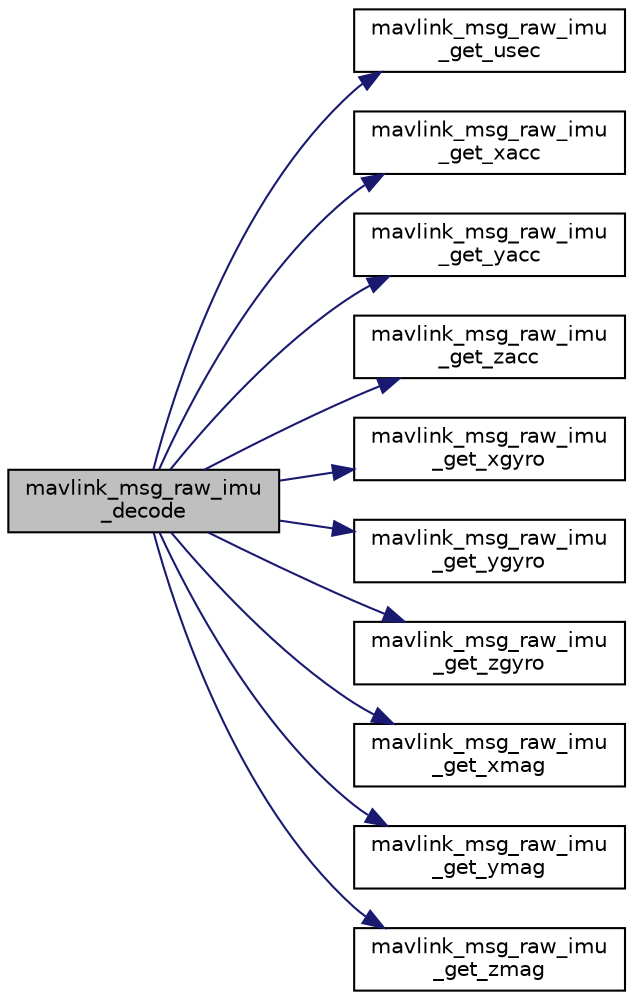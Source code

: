 digraph "mavlink_msg_raw_imu_decode"
{
 // INTERACTIVE_SVG=YES
  edge [fontname="Helvetica",fontsize="10",labelfontname="Helvetica",labelfontsize="10"];
  node [fontname="Helvetica",fontsize="10",shape=record];
  rankdir="LR";
  Node1 [label="mavlink_msg_raw_imu\l_decode",height=0.2,width=0.4,color="black", fillcolor="grey75", style="filled" fontcolor="black"];
  Node1 -> Node2 [color="midnightblue",fontsize="10",style="solid",fontname="Helvetica"];
  Node2 [label="mavlink_msg_raw_imu\l_get_usec",height=0.2,width=0.4,color="black", fillcolor="white", style="filled",URL="$v0_89_2common_2mavlink__msg__raw__imu_8h.html#a24837f691b5d8fe490757470d82fc0ca",tooltip="Send a raw_imu message. "];
  Node1 -> Node3 [color="midnightblue",fontsize="10",style="solid",fontname="Helvetica"];
  Node3 [label="mavlink_msg_raw_imu\l_get_xacc",height=0.2,width=0.4,color="black", fillcolor="white", style="filled",URL="$v0_89_2common_2mavlink__msg__raw__imu_8h.html#adcfc55c9451cb02d3f2b23ebc64e8b57",tooltip="Get field xacc from raw_imu message. "];
  Node1 -> Node4 [color="midnightblue",fontsize="10",style="solid",fontname="Helvetica"];
  Node4 [label="mavlink_msg_raw_imu\l_get_yacc",height=0.2,width=0.4,color="black", fillcolor="white", style="filled",URL="$v0_89_2common_2mavlink__msg__raw__imu_8h.html#a342b7df4c3d069cbbb5747455627179f",tooltip="Get field yacc from raw_imu message. "];
  Node1 -> Node5 [color="midnightblue",fontsize="10",style="solid",fontname="Helvetica"];
  Node5 [label="mavlink_msg_raw_imu\l_get_zacc",height=0.2,width=0.4,color="black", fillcolor="white", style="filled",URL="$v0_89_2common_2mavlink__msg__raw__imu_8h.html#a2d19f320df1aba446b14da13522f1736",tooltip="Get field zacc from raw_imu message. "];
  Node1 -> Node6 [color="midnightblue",fontsize="10",style="solid",fontname="Helvetica"];
  Node6 [label="mavlink_msg_raw_imu\l_get_xgyro",height=0.2,width=0.4,color="black", fillcolor="white", style="filled",URL="$v0_89_2common_2mavlink__msg__raw__imu_8h.html#a408229549caf5fc7afa6b4200d5420cb",tooltip="Get field xgyro from raw_imu message. "];
  Node1 -> Node7 [color="midnightblue",fontsize="10",style="solid",fontname="Helvetica"];
  Node7 [label="mavlink_msg_raw_imu\l_get_ygyro",height=0.2,width=0.4,color="black", fillcolor="white", style="filled",URL="$v0_89_2common_2mavlink__msg__raw__imu_8h.html#ac3dbfbd86a907fd2d05dfa7c74fed3ff",tooltip="Get field ygyro from raw_imu message. "];
  Node1 -> Node8 [color="midnightblue",fontsize="10",style="solid",fontname="Helvetica"];
  Node8 [label="mavlink_msg_raw_imu\l_get_zgyro",height=0.2,width=0.4,color="black", fillcolor="white", style="filled",URL="$v0_89_2common_2mavlink__msg__raw__imu_8h.html#ae57bf12b8959dead8fb6da4544518299",tooltip="Get field zgyro from raw_imu message. "];
  Node1 -> Node9 [color="midnightblue",fontsize="10",style="solid",fontname="Helvetica"];
  Node9 [label="mavlink_msg_raw_imu\l_get_xmag",height=0.2,width=0.4,color="black", fillcolor="white", style="filled",URL="$v0_89_2common_2mavlink__msg__raw__imu_8h.html#aba579de30fd479ad73653ce838472bdf",tooltip="Get field xmag from raw_imu message. "];
  Node1 -> Node10 [color="midnightblue",fontsize="10",style="solid",fontname="Helvetica"];
  Node10 [label="mavlink_msg_raw_imu\l_get_ymag",height=0.2,width=0.4,color="black", fillcolor="white", style="filled",URL="$v0_89_2common_2mavlink__msg__raw__imu_8h.html#aa4507d821654b43bb321e9968503c10a",tooltip="Get field ymag from raw_imu message. "];
  Node1 -> Node11 [color="midnightblue",fontsize="10",style="solid",fontname="Helvetica"];
  Node11 [label="mavlink_msg_raw_imu\l_get_zmag",height=0.2,width=0.4,color="black", fillcolor="white", style="filled",URL="$v0_89_2common_2mavlink__msg__raw__imu_8h.html#a8a57361766ae69c26487d1f01e1efd18",tooltip="Get field zmag from raw_imu message. "];
}
